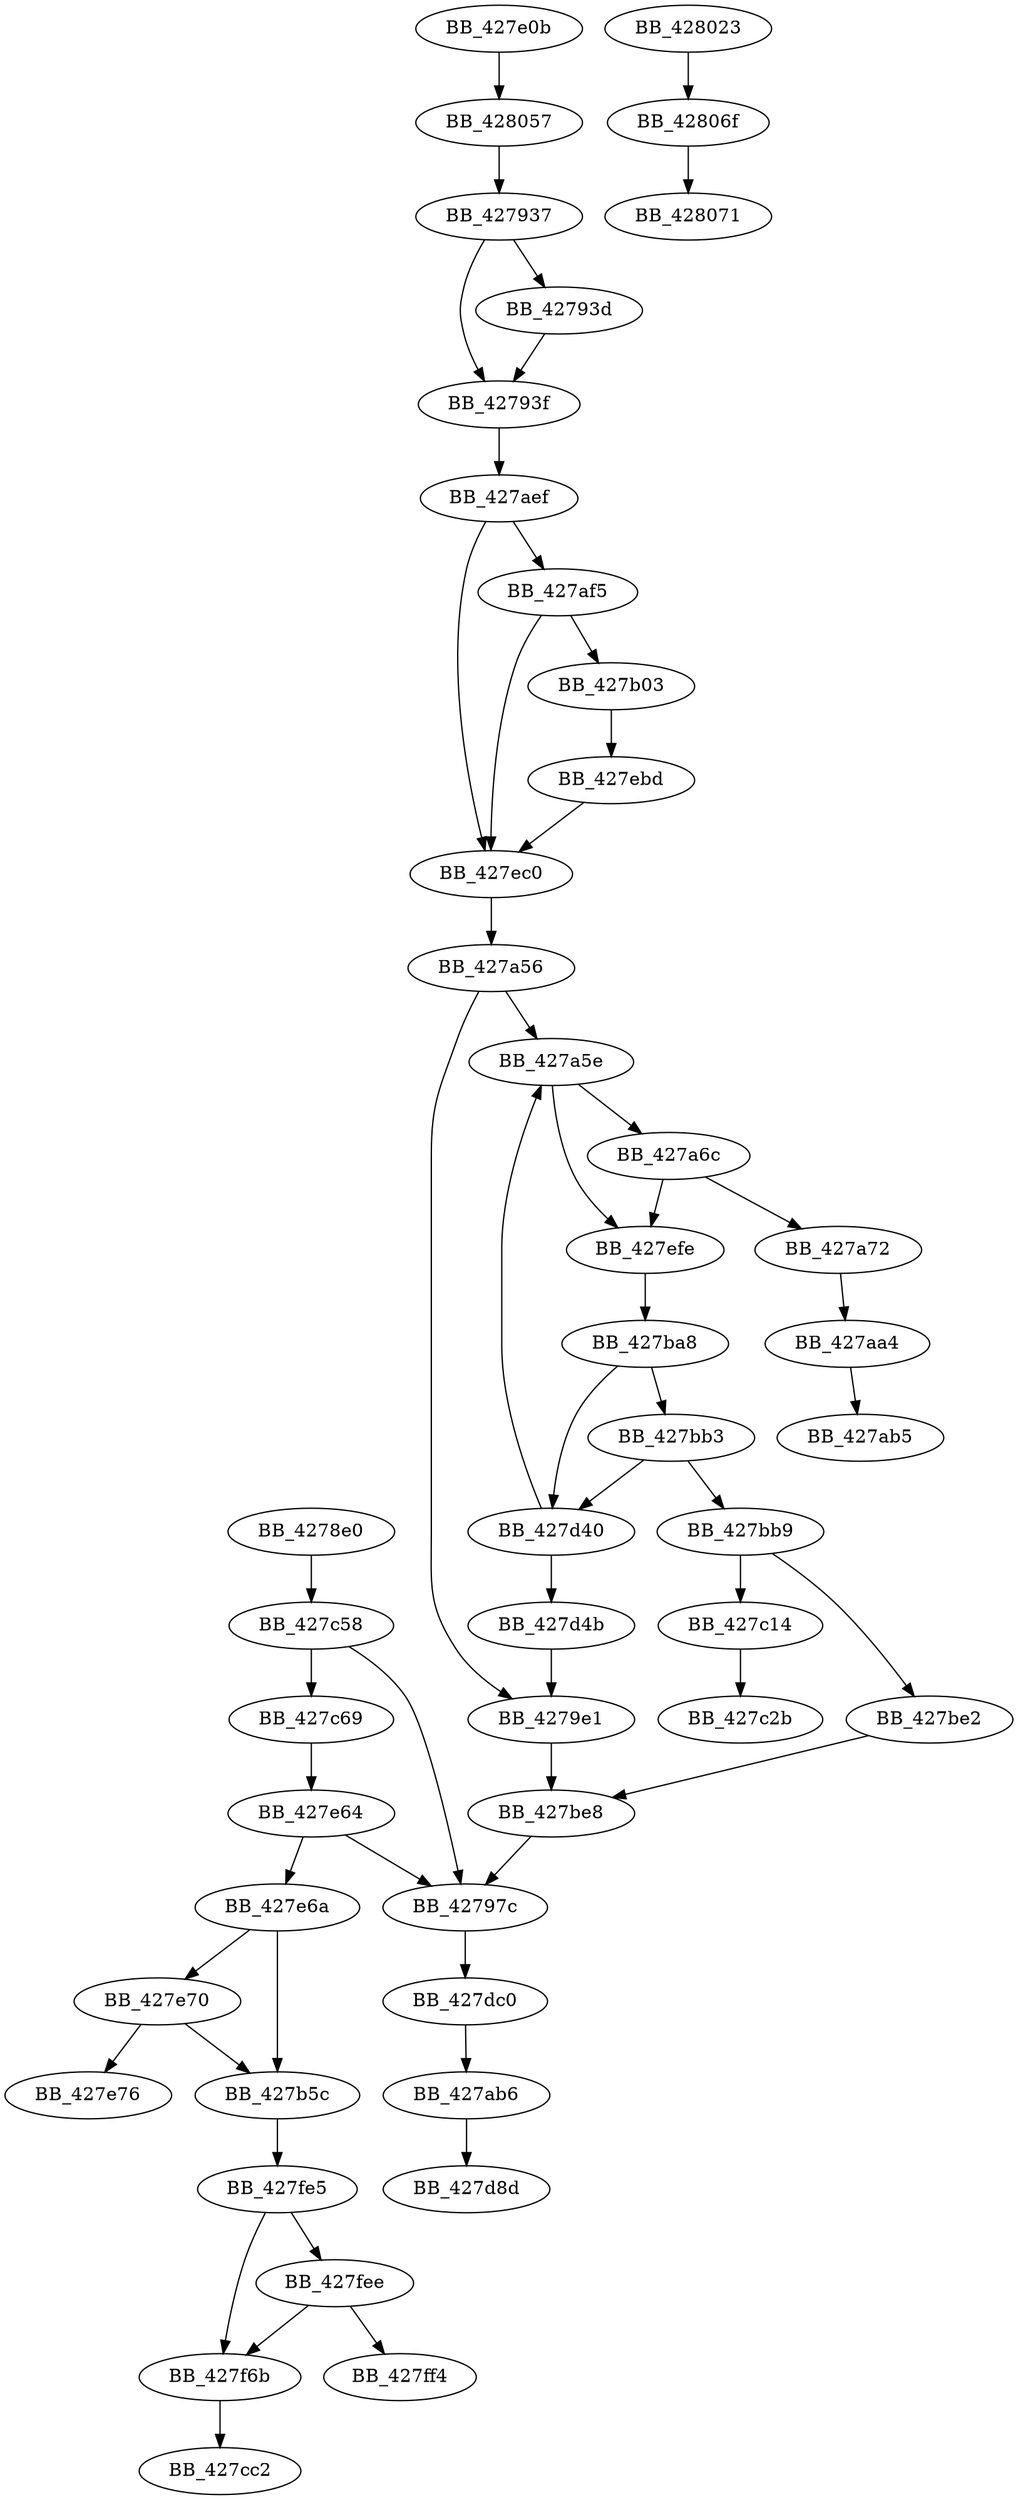 DiGraph sub_4278E0{
BB_4278e0->BB_427c58
BB_427937->BB_42793d
BB_427937->BB_42793f
BB_42793d->BB_42793f
BB_42793f->BB_427aef
BB_42797c->BB_427dc0
BB_4279e1->BB_427be8
BB_427a56->BB_4279e1
BB_427a56->BB_427a5e
BB_427a5e->BB_427a6c
BB_427a5e->BB_427efe
BB_427a6c->BB_427a72
BB_427a6c->BB_427efe
BB_427a72->BB_427aa4
BB_427aa4->BB_427ab5
BB_427ab6->BB_427d8d
BB_427aef->BB_427af5
BB_427aef->BB_427ec0
BB_427af5->BB_427b03
BB_427af5->BB_427ec0
BB_427b03->BB_427ebd
BB_427b5c->BB_427fe5
BB_427ba8->BB_427bb3
BB_427ba8->BB_427d40
BB_427bb3->BB_427bb9
BB_427bb3->BB_427d40
BB_427bb9->BB_427be2
BB_427bb9->BB_427c14
BB_427be2->BB_427be8
BB_427be8->BB_42797c
BB_427c14->BB_427c2b
BB_427c58->BB_42797c
BB_427c58->BB_427c69
BB_427c69->BB_427e64
BB_427d40->BB_427a5e
BB_427d40->BB_427d4b
BB_427d4b->BB_4279e1
BB_427dc0->BB_427ab6
BB_427e0b->BB_428057
BB_427e64->BB_42797c
BB_427e64->BB_427e6a
BB_427e6a->BB_427b5c
BB_427e6a->BB_427e70
BB_427e70->BB_427b5c
BB_427e70->BB_427e76
BB_427ebd->BB_427ec0
BB_427ec0->BB_427a56
BB_427efe->BB_427ba8
BB_427f6b->BB_427cc2
BB_427fe5->BB_427f6b
BB_427fe5->BB_427fee
BB_427fee->BB_427f6b
BB_427fee->BB_427ff4
BB_428023->BB_42806f
BB_428057->BB_427937
BB_42806f->BB_428071
}
